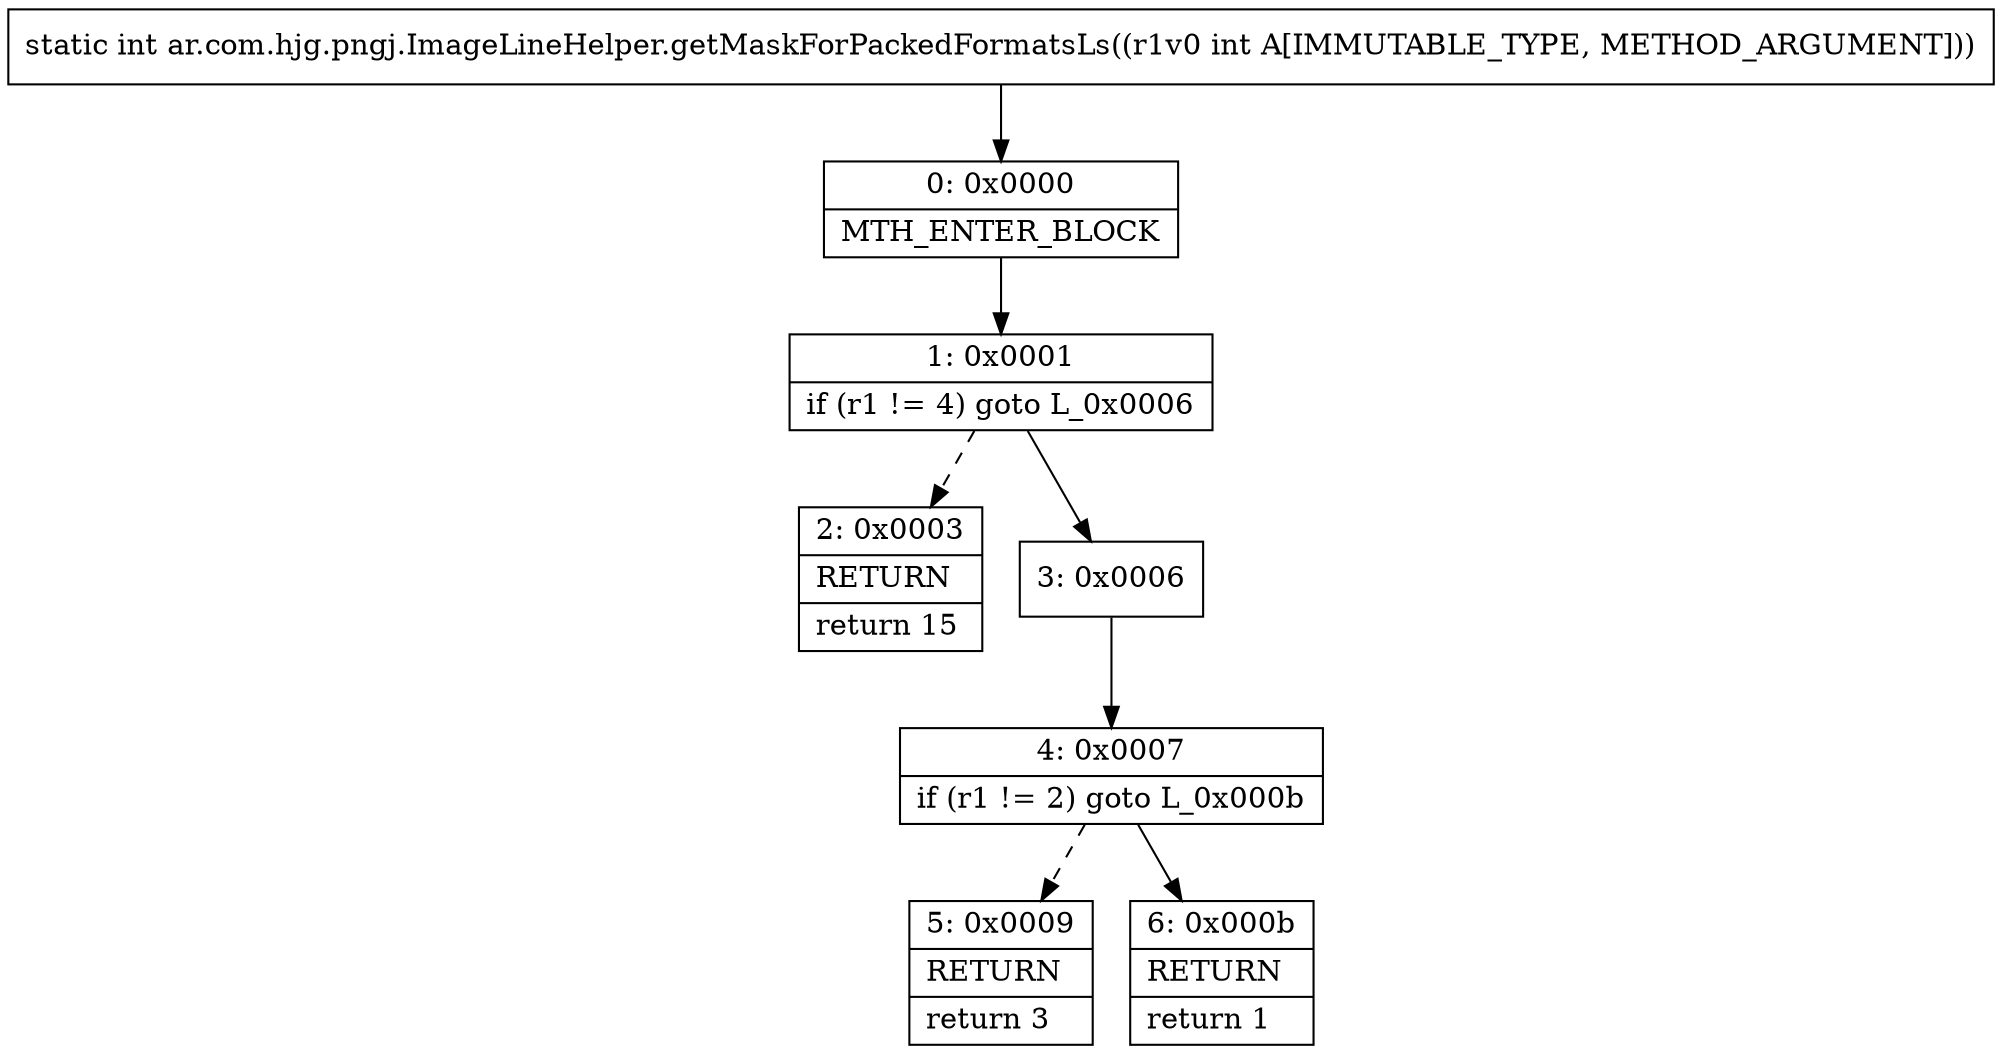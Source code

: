 digraph "CFG forar.com.hjg.pngj.ImageLineHelper.getMaskForPackedFormatsLs(I)I" {
Node_0 [shape=record,label="{0\:\ 0x0000|MTH_ENTER_BLOCK\l}"];
Node_1 [shape=record,label="{1\:\ 0x0001|if (r1 != 4) goto L_0x0006\l}"];
Node_2 [shape=record,label="{2\:\ 0x0003|RETURN\l|return 15\l}"];
Node_3 [shape=record,label="{3\:\ 0x0006}"];
Node_4 [shape=record,label="{4\:\ 0x0007|if (r1 != 2) goto L_0x000b\l}"];
Node_5 [shape=record,label="{5\:\ 0x0009|RETURN\l|return 3\l}"];
Node_6 [shape=record,label="{6\:\ 0x000b|RETURN\l|return 1\l}"];
MethodNode[shape=record,label="{static int ar.com.hjg.pngj.ImageLineHelper.getMaskForPackedFormatsLs((r1v0 int A[IMMUTABLE_TYPE, METHOD_ARGUMENT])) }"];
MethodNode -> Node_0;
Node_0 -> Node_1;
Node_1 -> Node_2[style=dashed];
Node_1 -> Node_3;
Node_3 -> Node_4;
Node_4 -> Node_5[style=dashed];
Node_4 -> Node_6;
}

